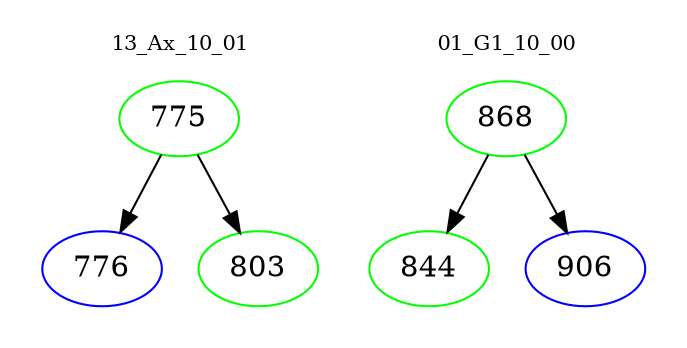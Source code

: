 digraph{
subgraph cluster_0 {
color = white
label = "13_Ax_10_01";
fontsize=10;
T0_775 [label="775", color="green"]
T0_775 -> T0_776 [color="black"]
T0_776 [label="776", color="blue"]
T0_775 -> T0_803 [color="black"]
T0_803 [label="803", color="green"]
}
subgraph cluster_1 {
color = white
label = "01_G1_10_00";
fontsize=10;
T1_868 [label="868", color="green"]
T1_868 -> T1_844 [color="black"]
T1_844 [label="844", color="green"]
T1_868 -> T1_906 [color="black"]
T1_906 [label="906", color="blue"]
}
}
